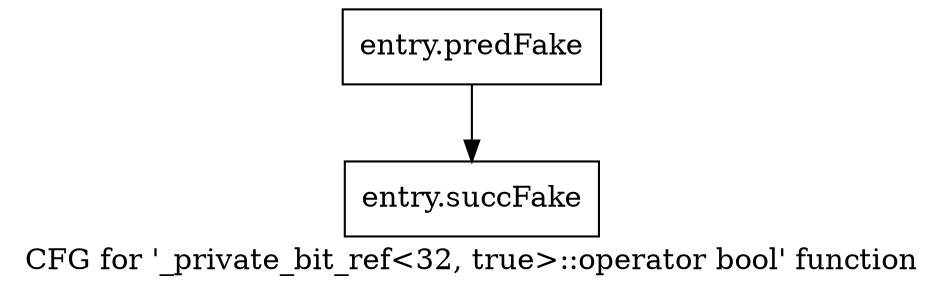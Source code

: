 digraph "CFG for '_private_bit_ref\<32, true\>::operator bool' function" {
	label="CFG for '_private_bit_ref\<32, true\>::operator bool' function";

	Node0x58cffc0 [shape=record,filename="",linenumber="",label="{entry.predFake}"];
	Node0x58cffc0 -> Node0x5abe5d0[ callList="" memoryops="" filename="/home/omerfaruk/tools/Xilinx/Vitis_HLS/2023.2/include/etc/ap_private.h" execusionnum="0"];
	Node0x5abe5d0 [shape=record,filename="/home/omerfaruk/tools/Xilinx/Vitis_HLS/2023.2/include/etc/ap_private.h",linenumber="6885",label="{entry.succFake}"];
}
